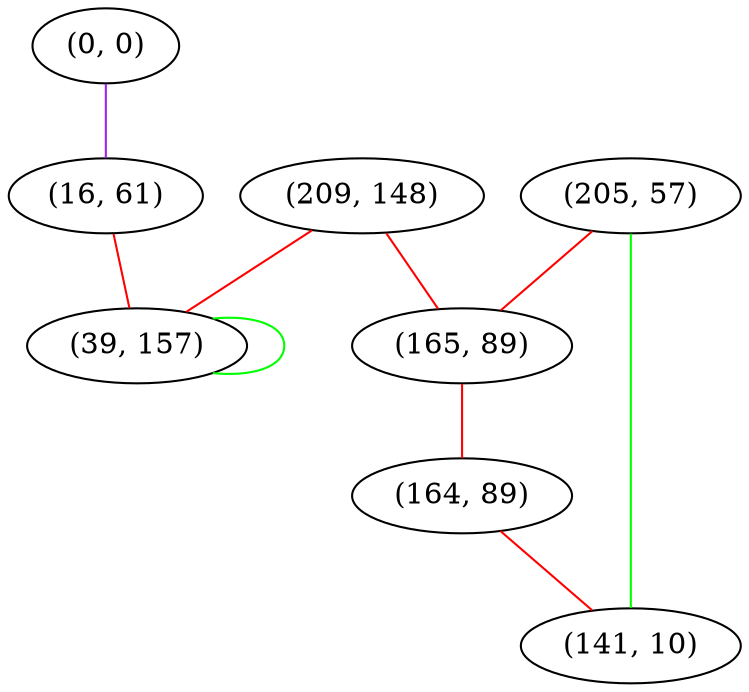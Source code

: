 graph "" {
"(0, 0)";
"(205, 57)";
"(16, 61)";
"(209, 148)";
"(165, 89)";
"(164, 89)";
"(39, 157)";
"(141, 10)";
"(0, 0)" -- "(16, 61)"  [color=purple, key=0, weight=4];
"(205, 57)" -- "(165, 89)"  [color=red, key=0, weight=1];
"(205, 57)" -- "(141, 10)"  [color=green, key=0, weight=2];
"(16, 61)" -- "(39, 157)"  [color=red, key=0, weight=1];
"(209, 148)" -- "(165, 89)"  [color=red, key=0, weight=1];
"(209, 148)" -- "(39, 157)"  [color=red, key=0, weight=1];
"(165, 89)" -- "(164, 89)"  [color=red, key=0, weight=1];
"(164, 89)" -- "(141, 10)"  [color=red, key=0, weight=1];
"(39, 157)" -- "(39, 157)"  [color=green, key=0, weight=2];
}
